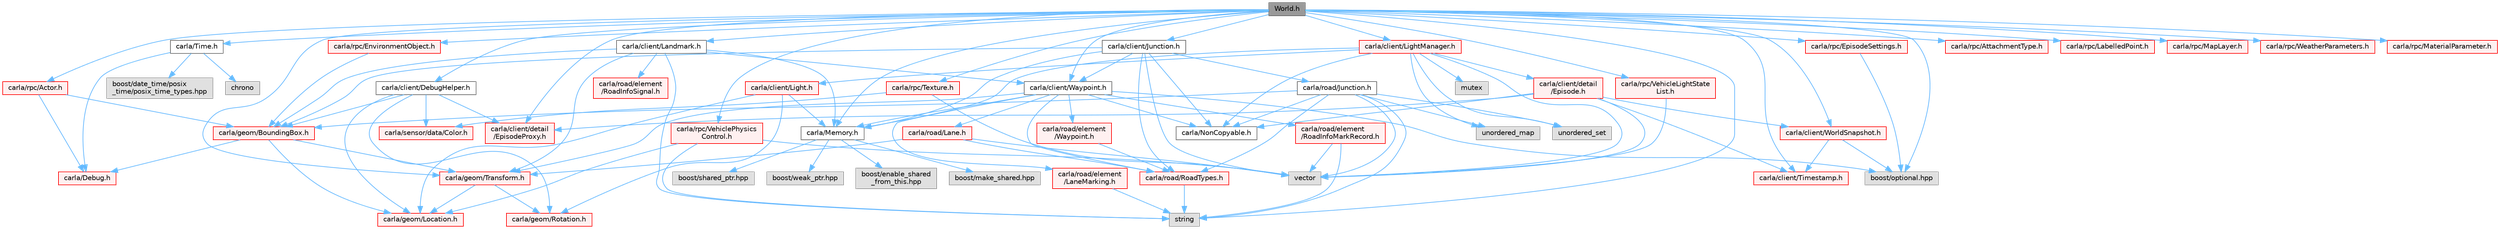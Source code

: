 digraph "World.h"
{
 // INTERACTIVE_SVG=YES
 // LATEX_PDF_SIZE
  bgcolor="transparent";
  edge [fontname=Helvetica,fontsize=10,labelfontname=Helvetica,labelfontsize=10];
  node [fontname=Helvetica,fontsize=10,shape=box,height=0.2,width=0.4];
  Node1 [id="Node000001",label="World.h",height=0.2,width=0.4,color="gray40", fillcolor="grey60", style="filled", fontcolor="black",tooltip=" "];
  Node1 -> Node2 [id="edge1_Node000001_Node000002",color="steelblue1",style="solid",tooltip=" "];
  Node2 [id="Node000002",label="carla/Memory.h",height=0.2,width=0.4,color="grey40", fillcolor="white", style="filled",URL="$de/d5c/Memory_8h.html",tooltip=" "];
  Node2 -> Node3 [id="edge2_Node000002_Node000003",color="steelblue1",style="solid",tooltip=" "];
  Node3 [id="Node000003",label="boost/enable_shared\l_from_this.hpp",height=0.2,width=0.4,color="grey60", fillcolor="#E0E0E0", style="filled",tooltip=" "];
  Node2 -> Node4 [id="edge3_Node000002_Node000004",color="steelblue1",style="solid",tooltip=" "];
  Node4 [id="Node000004",label="boost/make_shared.hpp",height=0.2,width=0.4,color="grey60", fillcolor="#E0E0E0", style="filled",tooltip=" "];
  Node2 -> Node5 [id="edge4_Node000002_Node000005",color="steelblue1",style="solid",tooltip=" "];
  Node5 [id="Node000005",label="boost/shared_ptr.hpp",height=0.2,width=0.4,color="grey60", fillcolor="#E0E0E0", style="filled",tooltip=" "];
  Node2 -> Node6 [id="edge5_Node000002_Node000006",color="steelblue1",style="solid",tooltip=" "];
  Node6 [id="Node000006",label="boost/weak_ptr.hpp",height=0.2,width=0.4,color="grey60", fillcolor="#E0E0E0", style="filled",tooltip=" "];
  Node1 -> Node7 [id="edge6_Node000001_Node000007",color="steelblue1",style="solid",tooltip=" "];
  Node7 [id="Node000007",label="carla/Time.h",height=0.2,width=0.4,color="grey40", fillcolor="white", style="filled",URL="$d2/d33/Time_8h.html",tooltip=" "];
  Node7 -> Node8 [id="edge7_Node000007_Node000008",color="steelblue1",style="solid",tooltip=" "];
  Node8 [id="Node000008",label="carla/Debug.h",height=0.2,width=0.4,color="red", fillcolor="#FFF0F0", style="filled",URL="$d4/deb/Debug_8h.html",tooltip=" "];
  Node7 -> Node12 [id="edge8_Node000007_Node000012",color="steelblue1",style="solid",tooltip=" "];
  Node12 [id="Node000012",label="boost/date_time/posix\l_time/posix_time_types.hpp",height=0.2,width=0.4,color="grey60", fillcolor="#E0E0E0", style="filled",tooltip=" "];
  Node7 -> Node13 [id="edge9_Node000007_Node000013",color="steelblue1",style="solid",tooltip=" "];
  Node13 [id="Node000013",label="chrono",height=0.2,width=0.4,color="grey60", fillcolor="#E0E0E0", style="filled",tooltip=" "];
  Node1 -> Node14 [id="edge10_Node000001_Node000014",color="steelblue1",style="solid",tooltip=" "];
  Node14 [id="Node000014",label="carla/client/DebugHelper.h",height=0.2,width=0.4,color="grey40", fillcolor="white", style="filled",URL="$d1/dbe/DebugHelper_8h.html",tooltip=" "];
  Node14 -> Node15 [id="edge11_Node000014_Node000015",color="steelblue1",style="solid",tooltip=" "];
  Node15 [id="Node000015",label="carla/client/detail\l/EpisodeProxy.h",height=0.2,width=0.4,color="red", fillcolor="#FFF0F0", style="filled",URL="$dc/dc2/EpisodeProxy_8h.html",tooltip=" "];
  Node14 -> Node19 [id="edge12_Node000014_Node000019",color="steelblue1",style="solid",tooltip=" "];
  Node19 [id="Node000019",label="carla/geom/BoundingBox.h",height=0.2,width=0.4,color="red", fillcolor="#FFF0F0", style="filled",URL="$d2/dfe/LibCarla_2source_2carla_2geom_2BoundingBox_8h.html",tooltip=" "];
  Node19 -> Node8 [id="edge13_Node000019_Node000008",color="steelblue1",style="solid",tooltip=" "];
  Node19 -> Node29 [id="edge14_Node000019_Node000029",color="steelblue1",style="solid",tooltip=" "];
  Node29 [id="Node000029",label="carla/geom/Transform.h",height=0.2,width=0.4,color="red", fillcolor="#FFF0F0", style="filled",URL="$de/d17/geom_2Transform_8h.html",tooltip=" "];
  Node29 -> Node30 [id="edge15_Node000029_Node000030",color="steelblue1",style="solid",tooltip=" "];
  Node30 [id="Node000030",label="carla/geom/Location.h",height=0.2,width=0.4,color="red", fillcolor="#FFF0F0", style="filled",URL="$d9/d8b/geom_2Location_8h.html",tooltip=" "];
  Node29 -> Node43 [id="edge16_Node000029_Node000043",color="steelblue1",style="solid",tooltip=" "];
  Node43 [id="Node000043",label="carla/geom/Rotation.h",height=0.2,width=0.4,color="red", fillcolor="#FFF0F0", style="filled",URL="$d0/d8f/Rotation_8h.html",tooltip=" "];
  Node19 -> Node30 [id="edge17_Node000019_Node000030",color="steelblue1",style="solid",tooltip=" "];
  Node14 -> Node30 [id="edge18_Node000014_Node000030",color="steelblue1",style="solid",tooltip=" "];
  Node14 -> Node43 [id="edge19_Node000014_Node000043",color="steelblue1",style="solid",tooltip=" "];
  Node14 -> Node49 [id="edge20_Node000014_Node000049",color="steelblue1",style="solid",tooltip=" "];
  Node49 [id="Node000049",label="carla/sensor/data/Color.h",height=0.2,width=0.4,color="red", fillcolor="#FFF0F0", style="filled",URL="$db/d51/sensor_2data_2Color_8h.html",tooltip=" "];
  Node1 -> Node53 [id="edge21_Node000001_Node000053",color="steelblue1",style="solid",tooltip=" "];
  Node53 [id="Node000053",label="carla/client/Landmark.h",height=0.2,width=0.4,color="grey40", fillcolor="white", style="filled",URL="$db/d18/Landmark_8h.html",tooltip=" "];
  Node53 -> Node2 [id="edge22_Node000053_Node000002",color="steelblue1",style="solid",tooltip=" "];
  Node53 -> Node54 [id="edge23_Node000053_Node000054",color="steelblue1",style="solid",tooltip=" "];
  Node54 [id="Node000054",label="carla/client/Waypoint.h",height=0.2,width=0.4,color="grey40", fillcolor="white", style="filled",URL="$d0/d47/client_2Waypoint_8h.html",tooltip=" "];
  Node54 -> Node2 [id="edge24_Node000054_Node000002",color="steelblue1",style="solid",tooltip=" "];
  Node54 -> Node55 [id="edge25_Node000054_Node000055",color="steelblue1",style="solid",tooltip=" "];
  Node55 [id="Node000055",label="carla/NonCopyable.h",height=0.2,width=0.4,color="grey40", fillcolor="white", style="filled",URL="$d4/dd8/LibCarla_2source_2carla_2NonCopyable_8h.html",tooltip=" "];
  Node54 -> Node29 [id="edge26_Node000054_Node000029",color="steelblue1",style="solid",tooltip=" "];
  Node54 -> Node56 [id="edge27_Node000054_Node000056",color="steelblue1",style="solid",tooltip=" "];
  Node56 [id="Node000056",label="carla/road/element\l/LaneMarking.h",height=0.2,width=0.4,color="red", fillcolor="#FFF0F0", style="filled",URL="$d5/d4c/LaneMarking_8h.html",tooltip=" "];
  Node56 -> Node57 [id="edge28_Node000056_Node000057",color="steelblue1",style="solid",tooltip=" "];
  Node57 [id="Node000057",label="string",height=0.2,width=0.4,color="grey60", fillcolor="#E0E0E0", style="filled",tooltip=" "];
  Node54 -> Node58 [id="edge29_Node000054_Node000058",color="steelblue1",style="solid",tooltip=" "];
  Node58 [id="Node000058",label="carla/road/element\l/RoadInfoMarkRecord.h",height=0.2,width=0.4,color="red", fillcolor="#FFF0F0", style="filled",URL="$dd/d32/RoadInfoMarkRecord_8h.html",tooltip=" "];
  Node58 -> Node57 [id="edge30_Node000058_Node000057",color="steelblue1",style="solid",tooltip=" "];
  Node58 -> Node62 [id="edge31_Node000058_Node000062",color="steelblue1",style="solid",tooltip=" "];
  Node62 [id="Node000062",label="vector",height=0.2,width=0.4,color="grey60", fillcolor="#E0E0E0", style="filled",tooltip=" "];
  Node54 -> Node64 [id="edge32_Node000054_Node000064",color="steelblue1",style="solid",tooltip=" "];
  Node64 [id="Node000064",label="carla/road/element\l/Waypoint.h",height=0.2,width=0.4,color="red", fillcolor="#FFF0F0", style="filled",URL="$d3/dbb/road_2element_2Waypoint_8h.html",tooltip=" "];
  Node64 -> Node65 [id="edge33_Node000064_Node000065",color="steelblue1",style="solid",tooltip=" "];
  Node65 [id="Node000065",label="carla/road/RoadTypes.h",height=0.2,width=0.4,color="red", fillcolor="#FFF0F0", style="filled",URL="$d6/dbb/RoadTypes_8h.html",tooltip=" "];
  Node65 -> Node57 [id="edge34_Node000065_Node000057",color="steelblue1",style="solid",tooltip=" "];
  Node54 -> Node67 [id="edge35_Node000054_Node000067",color="steelblue1",style="solid",tooltip=" "];
  Node67 [id="Node000067",label="carla/road/Lane.h",height=0.2,width=0.4,color="red", fillcolor="#FFF0F0", style="filled",URL="$d8/d27/Lane_8h.html",tooltip=" "];
  Node67 -> Node29 [id="edge36_Node000067_Node000029",color="steelblue1",style="solid",tooltip=" "];
  Node67 -> Node65 [id="edge37_Node000067_Node000065",color="steelblue1",style="solid",tooltip=" "];
  Node67 -> Node62 [id="edge38_Node000067_Node000062",color="steelblue1",style="solid",tooltip=" "];
  Node54 -> Node65 [id="edge39_Node000054_Node000065",color="steelblue1",style="solid",tooltip=" "];
  Node54 -> Node78 [id="edge40_Node000054_Node000078",color="steelblue1",style="solid",tooltip=" "];
  Node78 [id="Node000078",label="boost/optional.hpp",height=0.2,width=0.4,color="grey60", fillcolor="#E0E0E0", style="filled",tooltip=" "];
  Node53 -> Node29 [id="edge41_Node000053_Node000029",color="steelblue1",style="solid",tooltip=" "];
  Node53 -> Node19 [id="edge42_Node000053_Node000019",color="steelblue1",style="solid",tooltip=" "];
  Node53 -> Node79 [id="edge43_Node000053_Node000079",color="steelblue1",style="solid",tooltip=" "];
  Node79 [id="Node000079",label="carla/road/element\l/RoadInfoSignal.h",height=0.2,width=0.4,color="red", fillcolor="#FFF0F0", style="filled",URL="$d1/d1d/RoadInfoSignal_8h.html",tooltip=" "];
  Node53 -> Node57 [id="edge44_Node000053_Node000057",color="steelblue1",style="solid",tooltip=" "];
  Node1 -> Node54 [id="edge45_Node000001_Node000054",color="steelblue1",style="solid",tooltip=" "];
  Node1 -> Node82 [id="edge46_Node000001_Node000082",color="steelblue1",style="solid",tooltip=" "];
  Node82 [id="Node000082",label="carla/client/Junction.h",height=0.2,width=0.4,color="grey40", fillcolor="white", style="filled",URL="$dd/d55/client_2Junction_8h.html",tooltip=" "];
  Node82 -> Node2 [id="edge47_Node000082_Node000002",color="steelblue1",style="solid",tooltip=" "];
  Node82 -> Node55 [id="edge48_Node000082_Node000055",color="steelblue1",style="solid",tooltip=" "];
  Node82 -> Node83 [id="edge49_Node000082_Node000083",color="steelblue1",style="solid",tooltip=" "];
  Node83 [id="Node000083",label="carla/road/Junction.h",height=0.2,width=0.4,color="grey40", fillcolor="white", style="filled",URL="$d1/d3a/road_2Junction_8h.html",tooltip=" "];
  Node83 -> Node19 [id="edge50_Node000083_Node000019",color="steelblue1",style="solid",tooltip=" "];
  Node83 -> Node55 [id="edge51_Node000083_Node000055",color="steelblue1",style="solid",tooltip=" "];
  Node83 -> Node65 [id="edge52_Node000083_Node000065",color="steelblue1",style="solid",tooltip=" "];
  Node83 -> Node84 [id="edge53_Node000083_Node000084",color="steelblue1",style="solid",tooltip=" "];
  Node84 [id="Node000084",label="unordered_map",height=0.2,width=0.4,color="grey60", fillcolor="#E0E0E0", style="filled",tooltip=" "];
  Node83 -> Node85 [id="edge54_Node000083_Node000085",color="steelblue1",style="solid",tooltip=" "];
  Node85 [id="Node000085",label="unordered_set",height=0.2,width=0.4,color="grey60", fillcolor="#E0E0E0", style="filled",tooltip=" "];
  Node83 -> Node62 [id="edge55_Node000083_Node000062",color="steelblue1",style="solid",tooltip=" "];
  Node83 -> Node57 [id="edge56_Node000083_Node000057",color="steelblue1",style="solid",tooltip=" "];
  Node82 -> Node65 [id="edge57_Node000082_Node000065",color="steelblue1",style="solid",tooltip=" "];
  Node82 -> Node19 [id="edge58_Node000082_Node000019",color="steelblue1",style="solid",tooltip=" "];
  Node82 -> Node54 [id="edge59_Node000082_Node000054",color="steelblue1",style="solid",tooltip=" "];
  Node82 -> Node62 [id="edge60_Node000082_Node000062",color="steelblue1",style="solid",tooltip=" "];
  Node1 -> Node86 [id="edge61_Node000001_Node000086",color="steelblue1",style="solid",tooltip=" "];
  Node86 [id="Node000086",label="carla/client/LightManager.h",height=0.2,width=0.4,color="red", fillcolor="#FFF0F0", style="filled",URL="$dd/d9a/LightManager_8h.html",tooltip=" "];
  Node86 -> Node87 [id="edge62_Node000086_Node000087",color="steelblue1",style="solid",tooltip=" "];
  Node87 [id="Node000087",label="mutex",height=0.2,width=0.4,color="grey60", fillcolor="#E0E0E0", style="filled",tooltip=" "];
  Node86 -> Node62 [id="edge63_Node000086_Node000062",color="steelblue1",style="solid",tooltip=" "];
  Node86 -> Node84 [id="edge64_Node000086_Node000084",color="steelblue1",style="solid",tooltip=" "];
  Node86 -> Node85 [id="edge65_Node000086_Node000085",color="steelblue1",style="solid",tooltip=" "];
  Node86 -> Node2 [id="edge66_Node000086_Node000002",color="steelblue1",style="solid",tooltip=" "];
  Node86 -> Node55 [id="edge67_Node000086_Node000055",color="steelblue1",style="solid",tooltip=" "];
  Node86 -> Node88 [id="edge68_Node000086_Node000088",color="steelblue1",style="solid",tooltip=" "];
  Node88 [id="Node000088",label="carla/client/detail\l/Episode.h",height=0.2,width=0.4,color="red", fillcolor="#FFF0F0", style="filled",URL="$d9/d9e/Episode_8h.html",tooltip=" "];
  Node88 -> Node55 [id="edge69_Node000088_Node000055",color="steelblue1",style="solid",tooltip=" "];
  Node88 -> Node93 [id="edge70_Node000088_Node000093",color="steelblue1",style="solid",tooltip=" "];
  Node93 [id="Node000093",label="carla/client/Timestamp.h",height=0.2,width=0.4,color="red", fillcolor="#FFF0F0", style="filled",URL="$d7/d66/Timestamp_8h.html",tooltip=" "];
  Node88 -> Node94 [id="edge71_Node000088_Node000094",color="steelblue1",style="solid",tooltip=" "];
  Node94 [id="Node000094",label="carla/client/WorldSnapshot.h",height=0.2,width=0.4,color="red", fillcolor="#FFF0F0", style="filled",URL="$df/d11/WorldSnapshot_8h.html",tooltip=" "];
  Node94 -> Node93 [id="edge72_Node000094_Node000093",color="steelblue1",style="solid",tooltip=" "];
  Node94 -> Node78 [id="edge73_Node000094_Node000078",color="steelblue1",style="solid",tooltip=" "];
  Node88 -> Node15 [id="edge74_Node000088_Node000015",color="steelblue1",style="solid",tooltip=" "];
  Node88 -> Node62 [id="edge75_Node000088_Node000062",color="steelblue1",style="solid",tooltip=" "];
  Node86 -> Node138 [id="edge76_Node000086_Node000138",color="steelblue1",style="solid",tooltip=" "];
  Node138 [id="Node000138",label="carla/client/Light.h",height=0.2,width=0.4,color="red", fillcolor="#FFF0F0", style="filled",URL="$d4/d73/Light_8h.html",tooltip=" "];
  Node138 -> Node2 [id="edge77_Node000138_Node000002",color="steelblue1",style="solid",tooltip=" "];
  Node138 -> Node30 [id="edge78_Node000138_Node000030",color="steelblue1",style="solid",tooltip=" "];
  Node138 -> Node43 [id="edge79_Node000138_Node000043",color="steelblue1",style="solid",tooltip=" "];
  Node1 -> Node93 [id="edge80_Node000001_Node000093",color="steelblue1",style="solid",tooltip=" "];
  Node1 -> Node94 [id="edge81_Node000001_Node000094",color="steelblue1",style="solid",tooltip=" "];
  Node1 -> Node15 [id="edge82_Node000001_Node000015",color="steelblue1",style="solid",tooltip=" "];
  Node1 -> Node29 [id="edge83_Node000001_Node000029",color="steelblue1",style="solid",tooltip=" "];
  Node1 -> Node123 [id="edge84_Node000001_Node000123",color="steelblue1",style="solid",tooltip=" "];
  Node123 [id="Node000123",label="carla/rpc/Actor.h",height=0.2,width=0.4,color="red", fillcolor="#FFF0F0", style="filled",URL="$d8/d73/rpc_2Actor_8h.html",tooltip=" "];
  Node123 -> Node8 [id="edge85_Node000123_Node000008",color="steelblue1",style="solid",tooltip=" "];
  Node123 -> Node19 [id="edge86_Node000123_Node000019",color="steelblue1",style="solid",tooltip=" "];
  Node1 -> Node141 [id="edge87_Node000001_Node000141",color="steelblue1",style="solid",tooltip=" "];
  Node141 [id="Node000141",label="carla/rpc/AttachmentType.h",height=0.2,width=0.4,color="red", fillcolor="#FFF0F0", style="filled",URL="$d9/df7/AttachmentType_8h.html",tooltip=" "];
  Node1 -> Node142 [id="edge88_Node000001_Node000142",color="steelblue1",style="solid",tooltip=" "];
  Node142 [id="Node000142",label="carla/rpc/EpisodeSettings.h",height=0.2,width=0.4,color="red", fillcolor="#FFF0F0", style="filled",URL="$db/df7/LibCarla_2source_2carla_2rpc_2EpisodeSettings_8h.html",tooltip=" "];
  Node142 -> Node78 [id="edge89_Node000142_Node000078",color="steelblue1",style="solid",tooltip=" "];
  Node1 -> Node147 [id="edge90_Node000001_Node000147",color="steelblue1",style="solid",tooltip=" "];
  Node147 [id="Node000147",label="carla/rpc/EnvironmentObject.h",height=0.2,width=0.4,color="red", fillcolor="#FFF0F0", style="filled",URL="$de/d10/LibCarla_2source_2carla_2rpc_2EnvironmentObject_8h.html",tooltip=" "];
  Node147 -> Node19 [id="edge91_Node000147_Node000019",color="steelblue1",style="solid",tooltip=" "];
  Node1 -> Node149 [id="edge92_Node000001_Node000149",color="steelblue1",style="solid",tooltip=" "];
  Node149 [id="Node000149",label="carla/rpc/LabelledPoint.h",height=0.2,width=0.4,color="red", fillcolor="#FFF0F0", style="filled",URL="$d2/dd4/LabelledPoint_8h.html",tooltip=" "];
  Node1 -> Node151 [id="edge93_Node000001_Node000151",color="steelblue1",style="solid",tooltip=" "];
  Node151 [id="Node000151",label="carla/rpc/MapLayer.h",height=0.2,width=0.4,color="red", fillcolor="#FFF0F0", style="filled",URL="$d0/dc2/MapLayer_8h.html",tooltip=" "];
  Node1 -> Node152 [id="edge94_Node000001_Node000152",color="steelblue1",style="solid",tooltip=" "];
  Node152 [id="Node000152",label="carla/rpc/VehiclePhysics\lControl.h",height=0.2,width=0.4,color="red", fillcolor="#FFF0F0", style="filled",URL="$d1/d8e/LibCarla_2source_2carla_2rpc_2VehiclePhysicsControl_8h.html",tooltip=" "];
  Node152 -> Node30 [id="edge95_Node000152_Node000030",color="steelblue1",style="solid",tooltip=" "];
  Node152 -> Node57 [id="edge96_Node000152_Node000057",color="steelblue1",style="solid",tooltip=" "];
  Node152 -> Node62 [id="edge97_Node000152_Node000062",color="steelblue1",style="solid",tooltip=" "];
  Node1 -> Node159 [id="edge98_Node000001_Node000159",color="steelblue1",style="solid",tooltip=" "];
  Node159 [id="Node000159",label="carla/rpc/WeatherParameters.h",height=0.2,width=0.4,color="red", fillcolor="#FFF0F0", style="filled",URL="$da/d0c/LibCarla_2source_2carla_2rpc_2WeatherParameters_8h.html",tooltip=" "];
  Node1 -> Node162 [id="edge99_Node000001_Node000162",color="steelblue1",style="solid",tooltip=" "];
  Node162 [id="Node000162",label="carla/rpc/VehicleLightState\lList.h",height=0.2,width=0.4,color="red", fillcolor="#FFF0F0", style="filled",URL="$d8/d09/VehicleLightStateList_8h.html",tooltip=" "];
  Node162 -> Node62 [id="edge100_Node000162_Node000062",color="steelblue1",style="solid",tooltip=" "];
  Node1 -> Node166 [id="edge101_Node000001_Node000166",color="steelblue1",style="solid",tooltip=" "];
  Node166 [id="Node000166",label="carla/rpc/Texture.h",height=0.2,width=0.4,color="red", fillcolor="#FFF0F0", style="filled",URL="$d9/dbf/Texture_8h.html",tooltip=" "];
  Node166 -> Node49 [id="edge102_Node000166_Node000049",color="steelblue1",style="solid",tooltip=" "];
  Node166 -> Node62 [id="edge103_Node000166_Node000062",color="steelblue1",style="solid",tooltip=" "];
  Node1 -> Node167 [id="edge104_Node000001_Node000167",color="steelblue1",style="solid",tooltip=" "];
  Node167 [id="Node000167",label="carla/rpc/MaterialParameter.h",height=0.2,width=0.4,color="red", fillcolor="#FFF0F0", style="filled",URL="$d7/d10/MaterialParameter_8h.html",tooltip=" "];
  Node1 -> Node57 [id="edge105_Node000001_Node000057",color="steelblue1",style="solid",tooltip=" "];
  Node1 -> Node78 [id="edge106_Node000001_Node000078",color="steelblue1",style="solid",tooltip=" "];
}
